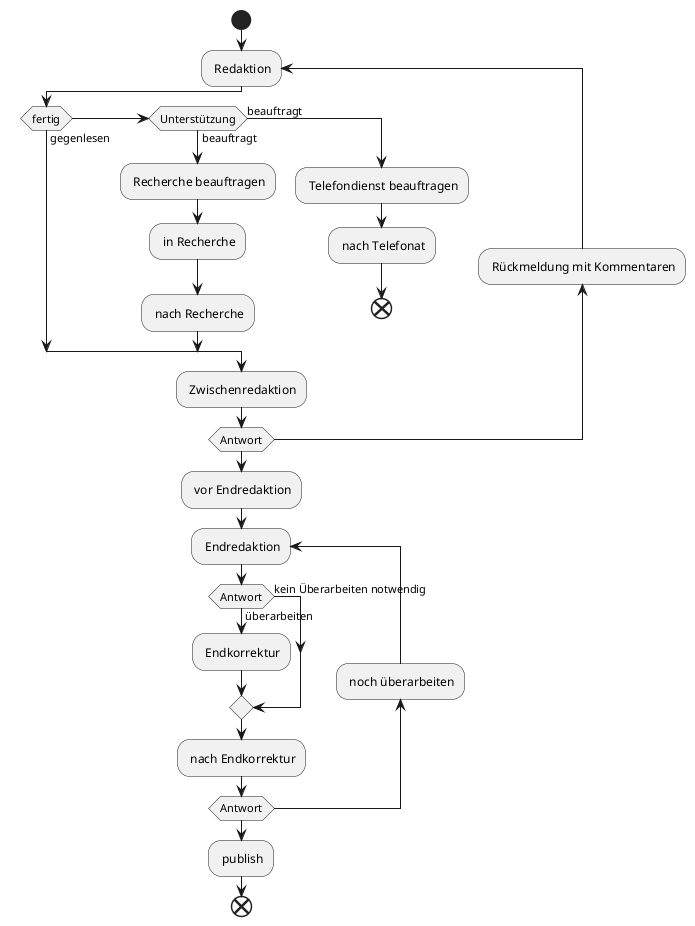 @startuml name Redaktionsprozess 
start
repeat : Redaktion;
if (fertig) then (gegenlesen)
elseif (Unterstützung) then (beauftragt)
: Recherche beauftragen;
: in Recherche;
: nach Recherche;
else (beauftragt)
: Telefondienst beauftragen;
: nach Telefonat;
end
endif
: Zwischenredaktion;
backward: Rückmeldung mit Kommentaren;
repeat while(Antwort)
: vor Endredaktion;
repeat : Endredaktion;
if (Antwort) then (überarbeiten)
: Endkorrektur;
else (kein Überarbeiten notwendig)
endif
: nach Endkorrektur;
backward: noch überarbeiten;
repeat while (Antwort)
: publish;
end
@endeuml
